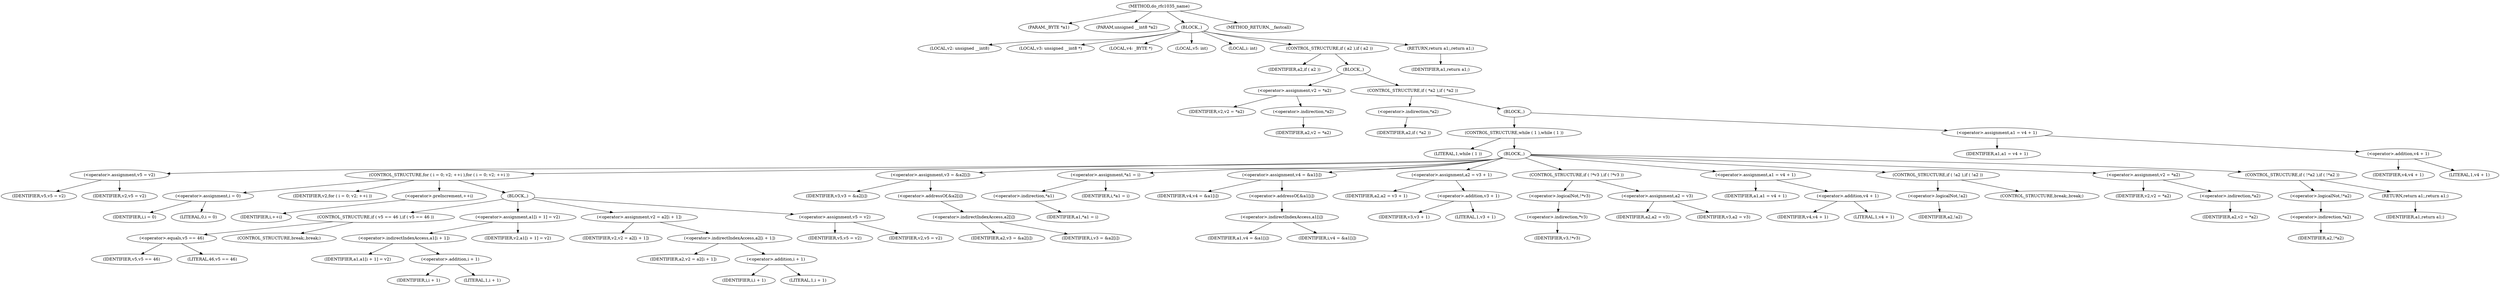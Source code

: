 digraph do_rfc1035_name {  
"1000106" [label = "(METHOD,do_rfc1035_name)" ]
"1000107" [label = "(PARAM,_BYTE *a1)" ]
"1000108" [label = "(PARAM,unsigned __int8 *a2)" ]
"1000109" [label = "(BLOCK,,)" ]
"1000110" [label = "(LOCAL,v2: unsigned __int8)" ]
"1000111" [label = "(LOCAL,v3: unsigned __int8 *)" ]
"1000112" [label = "(LOCAL,v4: _BYTE *)" ]
"1000113" [label = "(LOCAL,v5: int)" ]
"1000114" [label = "(LOCAL,i: int)" ]
"1000115" [label = "(CONTROL_STRUCTURE,if ( a2 ),if ( a2 ))" ]
"1000116" [label = "(IDENTIFIER,a2,if ( a2 ))" ]
"1000117" [label = "(BLOCK,,)" ]
"1000118" [label = "(<operator>.assignment,v2 = *a2)" ]
"1000119" [label = "(IDENTIFIER,v2,v2 = *a2)" ]
"1000120" [label = "(<operator>.indirection,*a2)" ]
"1000121" [label = "(IDENTIFIER,a2,v2 = *a2)" ]
"1000122" [label = "(CONTROL_STRUCTURE,if ( *a2 ),if ( *a2 ))" ]
"1000123" [label = "(<operator>.indirection,*a2)" ]
"1000124" [label = "(IDENTIFIER,a2,if ( *a2 ))" ]
"1000125" [label = "(BLOCK,,)" ]
"1000126" [label = "(CONTROL_STRUCTURE,while ( 1 ),while ( 1 ))" ]
"1000127" [label = "(LITERAL,1,while ( 1 ))" ]
"1000128" [label = "(BLOCK,,)" ]
"1000129" [label = "(<operator>.assignment,v5 = v2)" ]
"1000130" [label = "(IDENTIFIER,v5,v5 = v2)" ]
"1000131" [label = "(IDENTIFIER,v2,v5 = v2)" ]
"1000132" [label = "(CONTROL_STRUCTURE,for ( i = 0; v2; ++i ),for ( i = 0; v2; ++i ))" ]
"1000133" [label = "(<operator>.assignment,i = 0)" ]
"1000134" [label = "(IDENTIFIER,i,i = 0)" ]
"1000135" [label = "(LITERAL,0,i = 0)" ]
"1000136" [label = "(IDENTIFIER,v2,for ( i = 0; v2; ++i ))" ]
"1000137" [label = "(<operator>.preIncrement,++i)" ]
"1000138" [label = "(IDENTIFIER,i,++i)" ]
"1000139" [label = "(BLOCK,,)" ]
"1000140" [label = "(CONTROL_STRUCTURE,if ( v5 == 46 ),if ( v5 == 46 ))" ]
"1000141" [label = "(<operator>.equals,v5 == 46)" ]
"1000142" [label = "(IDENTIFIER,v5,v5 == 46)" ]
"1000143" [label = "(LITERAL,46,v5 == 46)" ]
"1000144" [label = "(CONTROL_STRUCTURE,break;,break;)" ]
"1000145" [label = "(<operator>.assignment,a1[i + 1] = v2)" ]
"1000146" [label = "(<operator>.indirectIndexAccess,a1[i + 1])" ]
"1000147" [label = "(IDENTIFIER,a1,a1[i + 1] = v2)" ]
"1000148" [label = "(<operator>.addition,i + 1)" ]
"1000149" [label = "(IDENTIFIER,i,i + 1)" ]
"1000150" [label = "(LITERAL,1,i + 1)" ]
"1000151" [label = "(IDENTIFIER,v2,a1[i + 1] = v2)" ]
"1000152" [label = "(<operator>.assignment,v2 = a2[i + 1])" ]
"1000153" [label = "(IDENTIFIER,v2,v2 = a2[i + 1])" ]
"1000154" [label = "(<operator>.indirectIndexAccess,a2[i + 1])" ]
"1000155" [label = "(IDENTIFIER,a2,v2 = a2[i + 1])" ]
"1000156" [label = "(<operator>.addition,i + 1)" ]
"1000157" [label = "(IDENTIFIER,i,i + 1)" ]
"1000158" [label = "(LITERAL,1,i + 1)" ]
"1000159" [label = "(<operator>.assignment,v5 = v2)" ]
"1000160" [label = "(IDENTIFIER,v5,v5 = v2)" ]
"1000161" [label = "(IDENTIFIER,v2,v5 = v2)" ]
"1000162" [label = "(<operator>.assignment,v3 = &a2[i])" ]
"1000163" [label = "(IDENTIFIER,v3,v3 = &a2[i])" ]
"1000164" [label = "(<operator>.addressOf,&a2[i])" ]
"1000165" [label = "(<operator>.indirectIndexAccess,a2[i])" ]
"1000166" [label = "(IDENTIFIER,a2,v3 = &a2[i])" ]
"1000167" [label = "(IDENTIFIER,i,v3 = &a2[i])" ]
"1000168" [label = "(<operator>.assignment,*a1 = i)" ]
"1000169" [label = "(<operator>.indirection,*a1)" ]
"1000170" [label = "(IDENTIFIER,a1,*a1 = i)" ]
"1000171" [label = "(IDENTIFIER,i,*a1 = i)" ]
"1000172" [label = "(<operator>.assignment,v4 = &a1[i])" ]
"1000173" [label = "(IDENTIFIER,v4,v4 = &a1[i])" ]
"1000174" [label = "(<operator>.addressOf,&a1[i])" ]
"1000175" [label = "(<operator>.indirectIndexAccess,a1[i])" ]
"1000176" [label = "(IDENTIFIER,a1,v4 = &a1[i])" ]
"1000177" [label = "(IDENTIFIER,i,v4 = &a1[i])" ]
"1000178" [label = "(<operator>.assignment,a2 = v3 + 1)" ]
"1000179" [label = "(IDENTIFIER,a2,a2 = v3 + 1)" ]
"1000180" [label = "(<operator>.addition,v3 + 1)" ]
"1000181" [label = "(IDENTIFIER,v3,v3 + 1)" ]
"1000182" [label = "(LITERAL,1,v3 + 1)" ]
"1000183" [label = "(CONTROL_STRUCTURE,if ( !*v3 ),if ( !*v3 ))" ]
"1000184" [label = "(<operator>.logicalNot,!*v3)" ]
"1000185" [label = "(<operator>.indirection,*v3)" ]
"1000186" [label = "(IDENTIFIER,v3,!*v3)" ]
"1000187" [label = "(<operator>.assignment,a2 = v3)" ]
"1000188" [label = "(IDENTIFIER,a2,a2 = v3)" ]
"1000189" [label = "(IDENTIFIER,v3,a2 = v3)" ]
"1000190" [label = "(<operator>.assignment,a1 = v4 + 1)" ]
"1000191" [label = "(IDENTIFIER,a1,a1 = v4 + 1)" ]
"1000192" [label = "(<operator>.addition,v4 + 1)" ]
"1000193" [label = "(IDENTIFIER,v4,v4 + 1)" ]
"1000194" [label = "(LITERAL,1,v4 + 1)" ]
"1000195" [label = "(CONTROL_STRUCTURE,if ( !a2 ),if ( !a2 ))" ]
"1000196" [label = "(<operator>.logicalNot,!a2)" ]
"1000197" [label = "(IDENTIFIER,a2,!a2)" ]
"1000198" [label = "(CONTROL_STRUCTURE,break;,break;)" ]
"1000199" [label = "(<operator>.assignment,v2 = *a2)" ]
"1000200" [label = "(IDENTIFIER,v2,v2 = *a2)" ]
"1000201" [label = "(<operator>.indirection,*a2)" ]
"1000202" [label = "(IDENTIFIER,a2,v2 = *a2)" ]
"1000203" [label = "(CONTROL_STRUCTURE,if ( !*a2 ),if ( !*a2 ))" ]
"1000204" [label = "(<operator>.logicalNot,!*a2)" ]
"1000205" [label = "(<operator>.indirection,*a2)" ]
"1000206" [label = "(IDENTIFIER,a2,!*a2)" ]
"1000207" [label = "(RETURN,return a1;,return a1;)" ]
"1000208" [label = "(IDENTIFIER,a1,return a1;)" ]
"1000209" [label = "(<operator>.assignment,a1 = v4 + 1)" ]
"1000210" [label = "(IDENTIFIER,a1,a1 = v4 + 1)" ]
"1000211" [label = "(<operator>.addition,v4 + 1)" ]
"1000212" [label = "(IDENTIFIER,v4,v4 + 1)" ]
"1000213" [label = "(LITERAL,1,v4 + 1)" ]
"1000214" [label = "(RETURN,return a1;,return a1;)" ]
"1000215" [label = "(IDENTIFIER,a1,return a1;)" ]
"1000216" [label = "(METHOD_RETURN,__fastcall)" ]
  "1000106" -> "1000107" 
  "1000106" -> "1000108" 
  "1000106" -> "1000109" 
  "1000106" -> "1000216" 
  "1000109" -> "1000110" 
  "1000109" -> "1000111" 
  "1000109" -> "1000112" 
  "1000109" -> "1000113" 
  "1000109" -> "1000114" 
  "1000109" -> "1000115" 
  "1000109" -> "1000214" 
  "1000115" -> "1000116" 
  "1000115" -> "1000117" 
  "1000117" -> "1000118" 
  "1000117" -> "1000122" 
  "1000118" -> "1000119" 
  "1000118" -> "1000120" 
  "1000120" -> "1000121" 
  "1000122" -> "1000123" 
  "1000122" -> "1000125" 
  "1000123" -> "1000124" 
  "1000125" -> "1000126" 
  "1000125" -> "1000209" 
  "1000126" -> "1000127" 
  "1000126" -> "1000128" 
  "1000128" -> "1000129" 
  "1000128" -> "1000132" 
  "1000128" -> "1000162" 
  "1000128" -> "1000168" 
  "1000128" -> "1000172" 
  "1000128" -> "1000178" 
  "1000128" -> "1000183" 
  "1000128" -> "1000190" 
  "1000128" -> "1000195" 
  "1000128" -> "1000199" 
  "1000128" -> "1000203" 
  "1000129" -> "1000130" 
  "1000129" -> "1000131" 
  "1000132" -> "1000133" 
  "1000132" -> "1000136" 
  "1000132" -> "1000137" 
  "1000132" -> "1000139" 
  "1000133" -> "1000134" 
  "1000133" -> "1000135" 
  "1000137" -> "1000138" 
  "1000139" -> "1000140" 
  "1000139" -> "1000145" 
  "1000139" -> "1000152" 
  "1000139" -> "1000159" 
  "1000140" -> "1000141" 
  "1000140" -> "1000144" 
  "1000141" -> "1000142" 
  "1000141" -> "1000143" 
  "1000145" -> "1000146" 
  "1000145" -> "1000151" 
  "1000146" -> "1000147" 
  "1000146" -> "1000148" 
  "1000148" -> "1000149" 
  "1000148" -> "1000150" 
  "1000152" -> "1000153" 
  "1000152" -> "1000154" 
  "1000154" -> "1000155" 
  "1000154" -> "1000156" 
  "1000156" -> "1000157" 
  "1000156" -> "1000158" 
  "1000159" -> "1000160" 
  "1000159" -> "1000161" 
  "1000162" -> "1000163" 
  "1000162" -> "1000164" 
  "1000164" -> "1000165" 
  "1000165" -> "1000166" 
  "1000165" -> "1000167" 
  "1000168" -> "1000169" 
  "1000168" -> "1000171" 
  "1000169" -> "1000170" 
  "1000172" -> "1000173" 
  "1000172" -> "1000174" 
  "1000174" -> "1000175" 
  "1000175" -> "1000176" 
  "1000175" -> "1000177" 
  "1000178" -> "1000179" 
  "1000178" -> "1000180" 
  "1000180" -> "1000181" 
  "1000180" -> "1000182" 
  "1000183" -> "1000184" 
  "1000183" -> "1000187" 
  "1000184" -> "1000185" 
  "1000185" -> "1000186" 
  "1000187" -> "1000188" 
  "1000187" -> "1000189" 
  "1000190" -> "1000191" 
  "1000190" -> "1000192" 
  "1000192" -> "1000193" 
  "1000192" -> "1000194" 
  "1000195" -> "1000196" 
  "1000195" -> "1000198" 
  "1000196" -> "1000197" 
  "1000199" -> "1000200" 
  "1000199" -> "1000201" 
  "1000201" -> "1000202" 
  "1000203" -> "1000204" 
  "1000203" -> "1000207" 
  "1000204" -> "1000205" 
  "1000205" -> "1000206" 
  "1000207" -> "1000208" 
  "1000209" -> "1000210" 
  "1000209" -> "1000211" 
  "1000211" -> "1000212" 
  "1000211" -> "1000213" 
  "1000214" -> "1000215" 
}
